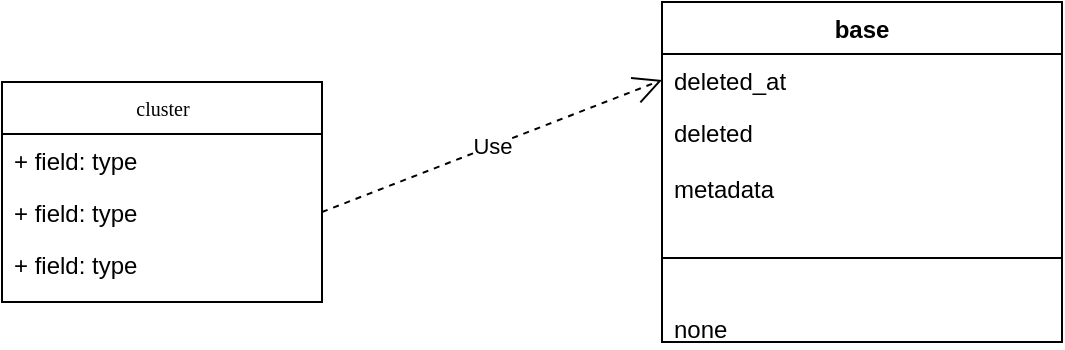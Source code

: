 <mxfile version="14.6.3" type="github">
  <diagram name="Page-1" id="c4acf3e9-155e-7222-9cf6-157b1a14988f">
    <mxGraphModel dx="1354" dy="677" grid="1" gridSize="10" guides="1" tooltips="1" connect="1" arrows="1" fold="1" page="1" pageScale="1" pageWidth="850" pageHeight="1100" background="#ffffff" math="0" shadow="0">
      <root>
        <mxCell id="0" />
        <mxCell id="1" parent="0" />
        <mxCell id="17acba5748e5396b-30" value="cluster&lt;br&gt;" style="swimlane;html=1;fontStyle=0;childLayout=stackLayout;horizontal=1;startSize=26;fillColor=none;horizontalStack=0;resizeParent=1;resizeLast=0;collapsible=1;marginBottom=0;swimlaneFillColor=#ffffff;rounded=0;shadow=0;comic=0;labelBackgroundColor=none;strokeWidth=1;fontFamily=Verdana;fontSize=10;align=center;" parent="1" vertex="1">
          <mxGeometry x="410" y="80" width="160" height="110" as="geometry" />
        </mxCell>
        <mxCell id="17acba5748e5396b-31" value="+ field: type" style="text;html=1;strokeColor=none;fillColor=none;align=left;verticalAlign=top;spacingLeft=4;spacingRight=4;whiteSpace=wrap;overflow=hidden;rotatable=0;points=[[0,0.5],[1,0.5]];portConstraint=eastwest;" parent="17acba5748e5396b-30" vertex="1">
          <mxGeometry y="26" width="160" height="26" as="geometry" />
        </mxCell>
        <mxCell id="17acba5748e5396b-32" value="+ field: type" style="text;html=1;strokeColor=none;fillColor=none;align=left;verticalAlign=top;spacingLeft=4;spacingRight=4;whiteSpace=wrap;overflow=hidden;rotatable=0;points=[[0,0.5],[1,0.5]];portConstraint=eastwest;" parent="17acba5748e5396b-30" vertex="1">
          <mxGeometry y="52" width="160" height="26" as="geometry" />
        </mxCell>
        <mxCell id="17acba5748e5396b-33" value="+ field: type" style="text;html=1;strokeColor=none;fillColor=none;align=left;verticalAlign=top;spacingLeft=4;spacingRight=4;whiteSpace=wrap;overflow=hidden;rotatable=0;points=[[0,0.5],[1,0.5]];portConstraint=eastwest;" parent="17acba5748e5396b-30" vertex="1">
          <mxGeometry y="78" width="160" height="26" as="geometry" />
        </mxCell>
        <mxCell id="DRoOtYWUYd2Lx6ZArIKa-1" value="base" style="swimlane;fontStyle=1;align=center;verticalAlign=top;childLayout=stackLayout;horizontal=1;startSize=26;horizontalStack=0;resizeParent=1;resizeParentMax=0;resizeLast=0;collapsible=1;marginBottom=0;" parent="1" vertex="1">
          <mxGeometry x="740" y="40" width="200" height="170" as="geometry" />
        </mxCell>
        <mxCell id="DRoOtYWUYd2Lx6ZArIKa-2" value="deleted_at" style="text;strokeColor=none;fillColor=none;align=left;verticalAlign=top;spacingLeft=4;spacingRight=4;overflow=hidden;rotatable=0;points=[[0,0.5],[1,0.5]];portConstraint=eastwest;" parent="DRoOtYWUYd2Lx6ZArIKa-1" vertex="1">
          <mxGeometry y="26" width="200" height="26" as="geometry" />
        </mxCell>
        <mxCell id="DRoOtYWUYd2Lx6ZArIKa-6" value="deleted " style="text;strokeColor=none;fillColor=none;align=left;verticalAlign=top;spacingLeft=4;spacingRight=4;overflow=hidden;rotatable=0;points=[[0,0.5],[1,0.5]];portConstraint=eastwest;" parent="DRoOtYWUYd2Lx6ZArIKa-1" vertex="1">
          <mxGeometry y="52" width="200" height="28" as="geometry" />
        </mxCell>
        <mxCell id="DRoOtYWUYd2Lx6ZArIKa-7" value="metadata" style="text;strokeColor=none;fillColor=none;align=left;verticalAlign=top;spacingLeft=4;spacingRight=4;overflow=hidden;rotatable=0;points=[[0,0.5],[1,0.5]];portConstraint=eastwest;" parent="DRoOtYWUYd2Lx6ZArIKa-1" vertex="1">
          <mxGeometry y="80" width="200" height="26" as="geometry" />
        </mxCell>
        <mxCell id="DRoOtYWUYd2Lx6ZArIKa-3" value="" style="line;strokeWidth=1;fillColor=none;align=left;verticalAlign=middle;spacingTop=-1;spacingLeft=3;spacingRight=3;rotatable=0;labelPosition=right;points=[];portConstraint=eastwest;" parent="DRoOtYWUYd2Lx6ZArIKa-1" vertex="1">
          <mxGeometry y="106" width="200" height="44" as="geometry" />
        </mxCell>
        <mxCell id="DRoOtYWUYd2Lx6ZArIKa-4" value="none&#xa;" style="text;strokeColor=none;fillColor=none;align=left;verticalAlign=top;spacingLeft=4;spacingRight=4;overflow=hidden;rotatable=0;points=[[0,0.5],[1,0.5]];portConstraint=eastwest;" parent="DRoOtYWUYd2Lx6ZArIKa-1" vertex="1">
          <mxGeometry y="150" width="200" height="20" as="geometry" />
        </mxCell>
        <mxCell id="DRoOtYWUYd2Lx6ZArIKa-5" value="Use" style="endArrow=open;endSize=12;dashed=1;html=1;exitX=1;exitY=0.5;exitDx=0;exitDy=0;entryX=0;entryY=0.5;entryDx=0;entryDy=0;" parent="1" source="17acba5748e5396b-32" target="DRoOtYWUYd2Lx6ZArIKa-2" edge="1">
          <mxGeometry width="160" relative="1" as="geometry">
            <mxPoint x="585" y="180" as="sourcePoint" />
            <mxPoint x="745" y="180" as="targetPoint" />
          </mxGeometry>
        </mxCell>
      </root>
    </mxGraphModel>
  </diagram>
</mxfile>
